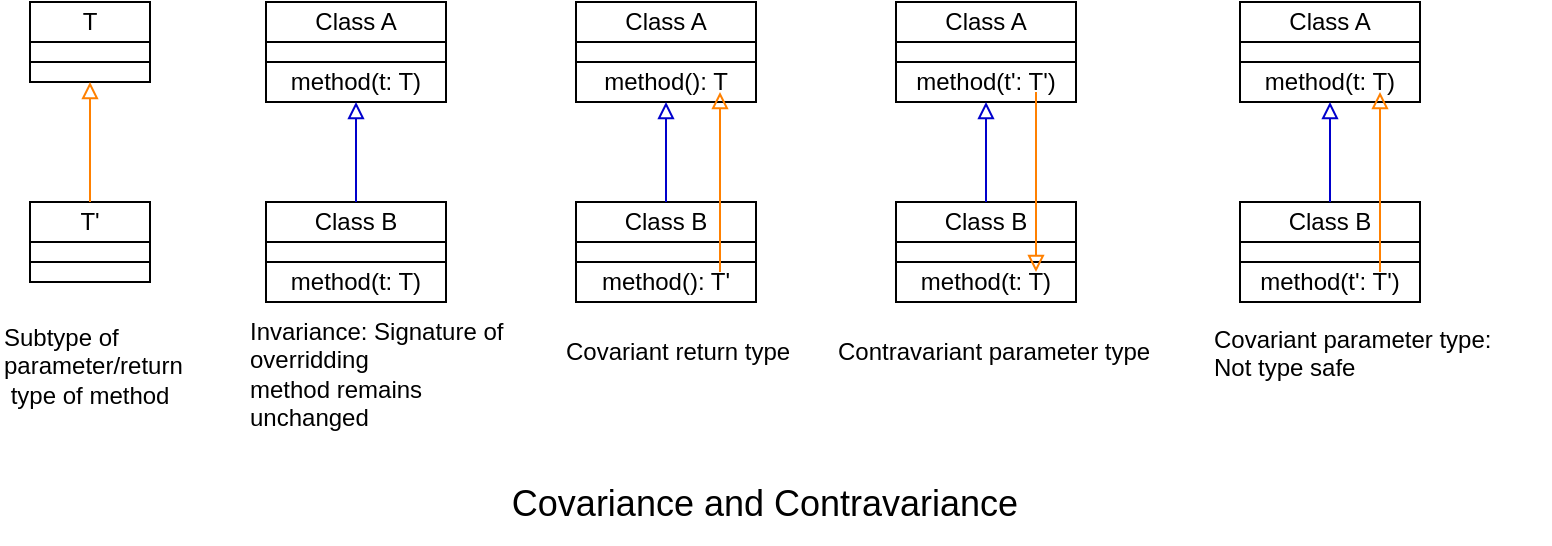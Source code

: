 <mxfile version="24.9.2">
  <diagram name="Page-1" id="QpAsIc9VxQo2tAjJdrUa">
    <mxGraphModel dx="1434" dy="754" grid="1" gridSize="10" guides="1" tooltips="1" connect="1" arrows="1" fold="1" page="1" pageScale="1" pageWidth="850" pageHeight="1100" math="0" shadow="0">
      <root>
        <mxCell id="0" />
        <mxCell id="1" parent="0" />
        <mxCell id="6JyDffBrf_J0hEYX_xAe-16" value="" style="group" parent="1" vertex="1" connectable="0">
          <mxGeometry x="58" y="39" width="60" height="40" as="geometry" />
        </mxCell>
        <mxCell id="6JyDffBrf_J0hEYX_xAe-12" value="T" style="rounded=0;whiteSpace=wrap;html=1;" parent="6JyDffBrf_J0hEYX_xAe-16" vertex="1">
          <mxGeometry width="60" height="20" as="geometry" />
        </mxCell>
        <mxCell id="6JyDffBrf_J0hEYX_xAe-13" value="" style="rounded=0;whiteSpace=wrap;html=1;" parent="6JyDffBrf_J0hEYX_xAe-16" vertex="1">
          <mxGeometry y="20" width="60" height="10" as="geometry" />
        </mxCell>
        <mxCell id="6JyDffBrf_J0hEYX_xAe-15" value="" style="rounded=0;whiteSpace=wrap;html=1;" parent="6JyDffBrf_J0hEYX_xAe-16" vertex="1">
          <mxGeometry y="30" width="60" height="10" as="geometry" />
        </mxCell>
        <mxCell id="6JyDffBrf_J0hEYX_xAe-17" value="" style="group" parent="1" vertex="1" connectable="0">
          <mxGeometry x="58" y="139" width="60" height="40" as="geometry" />
        </mxCell>
        <mxCell id="6JyDffBrf_J0hEYX_xAe-18" value="T&#39;" style="rounded=0;whiteSpace=wrap;html=1;" parent="6JyDffBrf_J0hEYX_xAe-17" vertex="1">
          <mxGeometry width="60" height="20" as="geometry" />
        </mxCell>
        <mxCell id="6JyDffBrf_J0hEYX_xAe-19" value="" style="rounded=0;whiteSpace=wrap;html=1;" parent="6JyDffBrf_J0hEYX_xAe-17" vertex="1">
          <mxGeometry y="20" width="60" height="10" as="geometry" />
        </mxCell>
        <mxCell id="6JyDffBrf_J0hEYX_xAe-20" value="" style="rounded=0;whiteSpace=wrap;html=1;" parent="6JyDffBrf_J0hEYX_xAe-17" vertex="1">
          <mxGeometry y="30" width="60" height="10" as="geometry" />
        </mxCell>
        <mxCell id="6JyDffBrf_J0hEYX_xAe-21" value="" style="endArrow=block;endFill=0;html=1;edgeStyle=orthogonalEdgeStyle;align=left;verticalAlign=top;rounded=0;strokeColor=#FF8000;exitX=0.5;exitY=0;exitDx=0;exitDy=0;" parent="1" source="6JyDffBrf_J0hEYX_xAe-18" edge="1">
          <mxGeometry x="-1" relative="1" as="geometry">
            <mxPoint x="88" y="122.429" as="sourcePoint" />
            <mxPoint x="88" y="79" as="targetPoint" />
            <mxPoint as="offset" />
          </mxGeometry>
        </mxCell>
        <mxCell id="6JyDffBrf_J0hEYX_xAe-24" value="" style="group" parent="1" vertex="1" connectable="0">
          <mxGeometry x="176" y="39" width="90" height="50" as="geometry" />
        </mxCell>
        <mxCell id="6JyDffBrf_J0hEYX_xAe-25" value="Class A" style="rounded=0;whiteSpace=wrap;html=1;" parent="6JyDffBrf_J0hEYX_xAe-24" vertex="1">
          <mxGeometry width="90" height="20" as="geometry" />
        </mxCell>
        <mxCell id="6JyDffBrf_J0hEYX_xAe-26" value="" style="rounded=0;whiteSpace=wrap;html=1;" parent="6JyDffBrf_J0hEYX_xAe-24" vertex="1">
          <mxGeometry y="20" width="90" height="10" as="geometry" />
        </mxCell>
        <mxCell id="6JyDffBrf_J0hEYX_xAe-27" value="method(t: T)" style="rounded=0;whiteSpace=wrap;html=1;" parent="6JyDffBrf_J0hEYX_xAe-24" vertex="1">
          <mxGeometry y="30" width="90" height="20" as="geometry" />
        </mxCell>
        <mxCell id="6JyDffBrf_J0hEYX_xAe-37" value="" style="group" parent="1" vertex="1" connectable="0">
          <mxGeometry x="176" y="139" width="90" height="50" as="geometry" />
        </mxCell>
        <mxCell id="6JyDffBrf_J0hEYX_xAe-38" value="Class B" style="rounded=0;whiteSpace=wrap;html=1;" parent="6JyDffBrf_J0hEYX_xAe-37" vertex="1">
          <mxGeometry width="90" height="20" as="geometry" />
        </mxCell>
        <mxCell id="6JyDffBrf_J0hEYX_xAe-39" value="" style="rounded=0;whiteSpace=wrap;html=1;" parent="6JyDffBrf_J0hEYX_xAe-37" vertex="1">
          <mxGeometry y="20" width="90" height="10" as="geometry" />
        </mxCell>
        <mxCell id="6JyDffBrf_J0hEYX_xAe-40" value="method(t: T)" style="rounded=0;whiteSpace=wrap;html=1;" parent="6JyDffBrf_J0hEYX_xAe-37" vertex="1">
          <mxGeometry y="30" width="90" height="20" as="geometry" />
        </mxCell>
        <mxCell id="6JyDffBrf_J0hEYX_xAe-42" style="edgeStyle=orthogonalEdgeStyle;rounded=0;orthogonalLoop=1;jettySize=auto;html=1;entryX=0.5;entryY=1;entryDx=0;entryDy=0;strokeColor=#0000CC;endArrow=block;endFill=0;" parent="1" source="6JyDffBrf_J0hEYX_xAe-38" target="6JyDffBrf_J0hEYX_xAe-27" edge="1">
          <mxGeometry relative="1" as="geometry" />
        </mxCell>
        <mxCell id="6JyDffBrf_J0hEYX_xAe-43" value="" style="group" parent="1" vertex="1" connectable="0">
          <mxGeometry x="331" y="39" width="90" height="50" as="geometry" />
        </mxCell>
        <mxCell id="6JyDffBrf_J0hEYX_xAe-44" value="Class A" style="rounded=0;whiteSpace=wrap;html=1;" parent="6JyDffBrf_J0hEYX_xAe-43" vertex="1">
          <mxGeometry width="90" height="20" as="geometry" />
        </mxCell>
        <mxCell id="6JyDffBrf_J0hEYX_xAe-45" value="" style="rounded=0;whiteSpace=wrap;html=1;" parent="6JyDffBrf_J0hEYX_xAe-43" vertex="1">
          <mxGeometry y="20" width="90" height="10" as="geometry" />
        </mxCell>
        <mxCell id="6JyDffBrf_J0hEYX_xAe-46" value="method(): T" style="rounded=0;whiteSpace=wrap;html=1;" parent="6JyDffBrf_J0hEYX_xAe-43" vertex="1">
          <mxGeometry y="30" width="90" height="20" as="geometry" />
        </mxCell>
        <mxCell id="6JyDffBrf_J0hEYX_xAe-47" value="" style="group" parent="1" vertex="1" connectable="0">
          <mxGeometry x="331" y="139" width="90" height="50" as="geometry" />
        </mxCell>
        <mxCell id="6JyDffBrf_J0hEYX_xAe-48" value="Class B" style="rounded=0;whiteSpace=wrap;html=1;" parent="6JyDffBrf_J0hEYX_xAe-47" vertex="1">
          <mxGeometry width="90" height="20" as="geometry" />
        </mxCell>
        <mxCell id="6JyDffBrf_J0hEYX_xAe-49" value="" style="rounded=0;whiteSpace=wrap;html=1;" parent="6JyDffBrf_J0hEYX_xAe-47" vertex="1">
          <mxGeometry y="20" width="90" height="10" as="geometry" />
        </mxCell>
        <mxCell id="6JyDffBrf_J0hEYX_xAe-50" value="method(): T&#39;" style="rounded=0;whiteSpace=wrap;html=1;" parent="6JyDffBrf_J0hEYX_xAe-47" vertex="1">
          <mxGeometry y="30" width="90" height="20" as="geometry" />
        </mxCell>
        <mxCell id="6JyDffBrf_J0hEYX_xAe-51" style="edgeStyle=orthogonalEdgeStyle;rounded=0;orthogonalLoop=1;jettySize=auto;html=1;entryX=0.5;entryY=1;entryDx=0;entryDy=0;strokeColor=#0000CC;endArrow=block;endFill=0;" parent="1" source="6JyDffBrf_J0hEYX_xAe-48" target="6JyDffBrf_J0hEYX_xAe-46" edge="1">
          <mxGeometry relative="1" as="geometry" />
        </mxCell>
        <mxCell id="6JyDffBrf_J0hEYX_xAe-53" value="" style="endArrow=block;endFill=0;html=1;edgeStyle=orthogonalEdgeStyle;align=left;verticalAlign=top;rounded=0;strokeColor=#FF8000;" parent="1" edge="1">
          <mxGeometry x="-1" relative="1" as="geometry">
            <mxPoint x="403" y="174" as="sourcePoint" />
            <mxPoint x="403" y="84" as="targetPoint" />
            <mxPoint as="offset" />
          </mxGeometry>
        </mxCell>
        <mxCell id="6JyDffBrf_J0hEYX_xAe-54" value="" style="group" parent="1" vertex="1" connectable="0">
          <mxGeometry x="491" y="39" width="90" height="50" as="geometry" />
        </mxCell>
        <mxCell id="6JyDffBrf_J0hEYX_xAe-55" value="Class A" style="rounded=0;whiteSpace=wrap;html=1;" parent="6JyDffBrf_J0hEYX_xAe-54" vertex="1">
          <mxGeometry width="90" height="20" as="geometry" />
        </mxCell>
        <mxCell id="6JyDffBrf_J0hEYX_xAe-56" value="" style="rounded=0;whiteSpace=wrap;html=1;" parent="6JyDffBrf_J0hEYX_xAe-54" vertex="1">
          <mxGeometry y="20" width="90" height="10" as="geometry" />
        </mxCell>
        <mxCell id="6JyDffBrf_J0hEYX_xAe-57" value="method(t&#39;: T&#39;)" style="rounded=0;whiteSpace=wrap;html=1;" parent="6JyDffBrf_J0hEYX_xAe-54" vertex="1">
          <mxGeometry y="30" width="90" height="20" as="geometry" />
        </mxCell>
        <mxCell id="6JyDffBrf_J0hEYX_xAe-58" value="" style="group" parent="1" vertex="1" connectable="0">
          <mxGeometry x="491" y="139" width="90" height="50" as="geometry" />
        </mxCell>
        <mxCell id="6JyDffBrf_J0hEYX_xAe-59" value="Class B" style="rounded=0;whiteSpace=wrap;html=1;" parent="6JyDffBrf_J0hEYX_xAe-58" vertex="1">
          <mxGeometry width="90" height="20" as="geometry" />
        </mxCell>
        <mxCell id="6JyDffBrf_J0hEYX_xAe-60" value="" style="rounded=0;whiteSpace=wrap;html=1;" parent="6JyDffBrf_J0hEYX_xAe-58" vertex="1">
          <mxGeometry y="20" width="90" height="10" as="geometry" />
        </mxCell>
        <mxCell id="6JyDffBrf_J0hEYX_xAe-61" value="method(t: T)" style="rounded=0;whiteSpace=wrap;html=1;" parent="6JyDffBrf_J0hEYX_xAe-58" vertex="1">
          <mxGeometry y="30" width="90" height="20" as="geometry" />
        </mxCell>
        <mxCell id="6JyDffBrf_J0hEYX_xAe-62" style="edgeStyle=orthogonalEdgeStyle;rounded=0;orthogonalLoop=1;jettySize=auto;html=1;entryX=0.5;entryY=1;entryDx=0;entryDy=0;strokeColor=#0000CC;endArrow=block;endFill=0;" parent="1" source="6JyDffBrf_J0hEYX_xAe-59" target="6JyDffBrf_J0hEYX_xAe-57" edge="1">
          <mxGeometry relative="1" as="geometry" />
        </mxCell>
        <mxCell id="6JyDffBrf_J0hEYX_xAe-63" value="" style="endArrow=none;endFill=0;html=1;edgeStyle=orthogonalEdgeStyle;align=left;verticalAlign=top;rounded=0;strokeColor=#FF8000;startArrow=block;startFill=0;" parent="1" edge="1">
          <mxGeometry x="-1" relative="1" as="geometry">
            <mxPoint x="561" y="174" as="sourcePoint" />
            <mxPoint x="561" y="84" as="targetPoint" />
            <mxPoint as="offset" />
          </mxGeometry>
        </mxCell>
        <mxCell id="6JyDffBrf_J0hEYX_xAe-64" value="" style="group" parent="1" vertex="1" connectable="0">
          <mxGeometry x="663" y="39" width="90" height="50" as="geometry" />
        </mxCell>
        <mxCell id="6JyDffBrf_J0hEYX_xAe-65" value="Class A" style="rounded=0;whiteSpace=wrap;html=1;" parent="6JyDffBrf_J0hEYX_xAe-64" vertex="1">
          <mxGeometry width="90" height="20" as="geometry" />
        </mxCell>
        <mxCell id="6JyDffBrf_J0hEYX_xAe-66" value="" style="rounded=0;whiteSpace=wrap;html=1;" parent="6JyDffBrf_J0hEYX_xAe-64" vertex="1">
          <mxGeometry y="20" width="90" height="10" as="geometry" />
        </mxCell>
        <mxCell id="6JyDffBrf_J0hEYX_xAe-67" value="method(t: T)" style="rounded=0;whiteSpace=wrap;html=1;" parent="6JyDffBrf_J0hEYX_xAe-64" vertex="1">
          <mxGeometry y="30" width="90" height="20" as="geometry" />
        </mxCell>
        <mxCell id="6JyDffBrf_J0hEYX_xAe-68" value="" style="group" parent="1" vertex="1" connectable="0">
          <mxGeometry x="663" y="139" width="90" height="50" as="geometry" />
        </mxCell>
        <mxCell id="6JyDffBrf_J0hEYX_xAe-69" value="Class B" style="rounded=0;whiteSpace=wrap;html=1;" parent="6JyDffBrf_J0hEYX_xAe-68" vertex="1">
          <mxGeometry width="90" height="20" as="geometry" />
        </mxCell>
        <mxCell id="6JyDffBrf_J0hEYX_xAe-70" value="" style="rounded=0;whiteSpace=wrap;html=1;" parent="6JyDffBrf_J0hEYX_xAe-68" vertex="1">
          <mxGeometry y="20" width="90" height="10" as="geometry" />
        </mxCell>
        <mxCell id="6JyDffBrf_J0hEYX_xAe-71" value="method(t&#39;: T&#39;)" style="rounded=0;whiteSpace=wrap;html=1;" parent="6JyDffBrf_J0hEYX_xAe-68" vertex="1">
          <mxGeometry y="30" width="90" height="20" as="geometry" />
        </mxCell>
        <mxCell id="6JyDffBrf_J0hEYX_xAe-72" style="edgeStyle=orthogonalEdgeStyle;rounded=0;orthogonalLoop=1;jettySize=auto;html=1;entryX=0.5;entryY=1;entryDx=0;entryDy=0;strokeColor=#0000CC;endArrow=block;endFill=0;" parent="1" source="6JyDffBrf_J0hEYX_xAe-69" target="6JyDffBrf_J0hEYX_xAe-67" edge="1">
          <mxGeometry relative="1" as="geometry" />
        </mxCell>
        <mxCell id="6JyDffBrf_J0hEYX_xAe-74" value="" style="endArrow=block;endFill=0;html=1;edgeStyle=orthogonalEdgeStyle;align=left;verticalAlign=top;rounded=0;strokeColor=#FF8000;" parent="1" edge="1">
          <mxGeometry x="-1" relative="1" as="geometry">
            <mxPoint x="733" y="174" as="sourcePoint" />
            <mxPoint x="733" y="84" as="targetPoint" />
            <mxPoint as="offset" />
          </mxGeometry>
        </mxCell>
        <mxCell id="6JyDffBrf_J0hEYX_xAe-75" value="Subtype of&amp;nbsp;&lt;div&gt;parameter/return&lt;div&gt;&amp;nbsp;type of method&lt;/div&gt;&lt;/div&gt;" style="text;html=1;align=left;verticalAlign=middle;resizable=0;points=[];autosize=1;strokeColor=none;fillColor=none;" parent="1" vertex="1">
          <mxGeometry x="43" y="191" width="110" height="60" as="geometry" />
        </mxCell>
        <mxCell id="6JyDffBrf_J0hEYX_xAe-76" value="Invariance: Signature of&amp;nbsp;&lt;div&gt;overridding&amp;nbsp;&lt;div&gt;method remains&amp;nbsp;&lt;/div&gt;&lt;div&gt;unchanged&lt;/div&gt;&lt;/div&gt;" style="text;html=1;align=left;verticalAlign=middle;resizable=0;points=[];autosize=1;strokeColor=none;fillColor=none;" parent="1" vertex="1">
          <mxGeometry x="166" y="190" width="150" height="70" as="geometry" />
        </mxCell>
        <mxCell id="6JyDffBrf_J0hEYX_xAe-77" value="Covariant return type&lt;div&gt;&lt;br&gt;&lt;/div&gt;" style="text;html=1;align=left;verticalAlign=middle;resizable=0;points=[];autosize=1;strokeColor=none;fillColor=none;" parent="1" vertex="1">
          <mxGeometry x="324" y="201" width="140" height="40" as="geometry" />
        </mxCell>
        <mxCell id="6JyDffBrf_J0hEYX_xAe-78" value="Contravariant parameter type" style="text;html=1;align=left;verticalAlign=middle;resizable=0;points=[];autosize=1;strokeColor=none;fillColor=none;" parent="1" vertex="1">
          <mxGeometry x="460" y="199" width="180" height="30" as="geometry" />
        </mxCell>
        <mxCell id="6JyDffBrf_J0hEYX_xAe-80" value="Covariant parameter type:&amp;nbsp;&lt;div&gt;Not type safe&lt;div&gt;&lt;br&gt;&lt;/div&gt;&lt;/div&gt;" style="text;html=1;align=left;verticalAlign=middle;resizable=0;points=[];autosize=1;strokeColor=none;fillColor=none;" parent="1" vertex="1">
          <mxGeometry x="648" y="192" width="170" height="60" as="geometry" />
        </mxCell>
        <mxCell id="6JyDffBrf_J0hEYX_xAe-82" value="&lt;font style=&quot;font-size: 18px;&quot;&gt;Covariance and Contravariance&lt;/font&gt;" style="text;html=1;align=center;verticalAlign=middle;resizable=0;points=[];autosize=1;strokeColor=none;fillColor=none;" parent="1" vertex="1">
          <mxGeometry x="285" y="270" width="280" height="40" as="geometry" />
        </mxCell>
      </root>
    </mxGraphModel>
  </diagram>
</mxfile>
